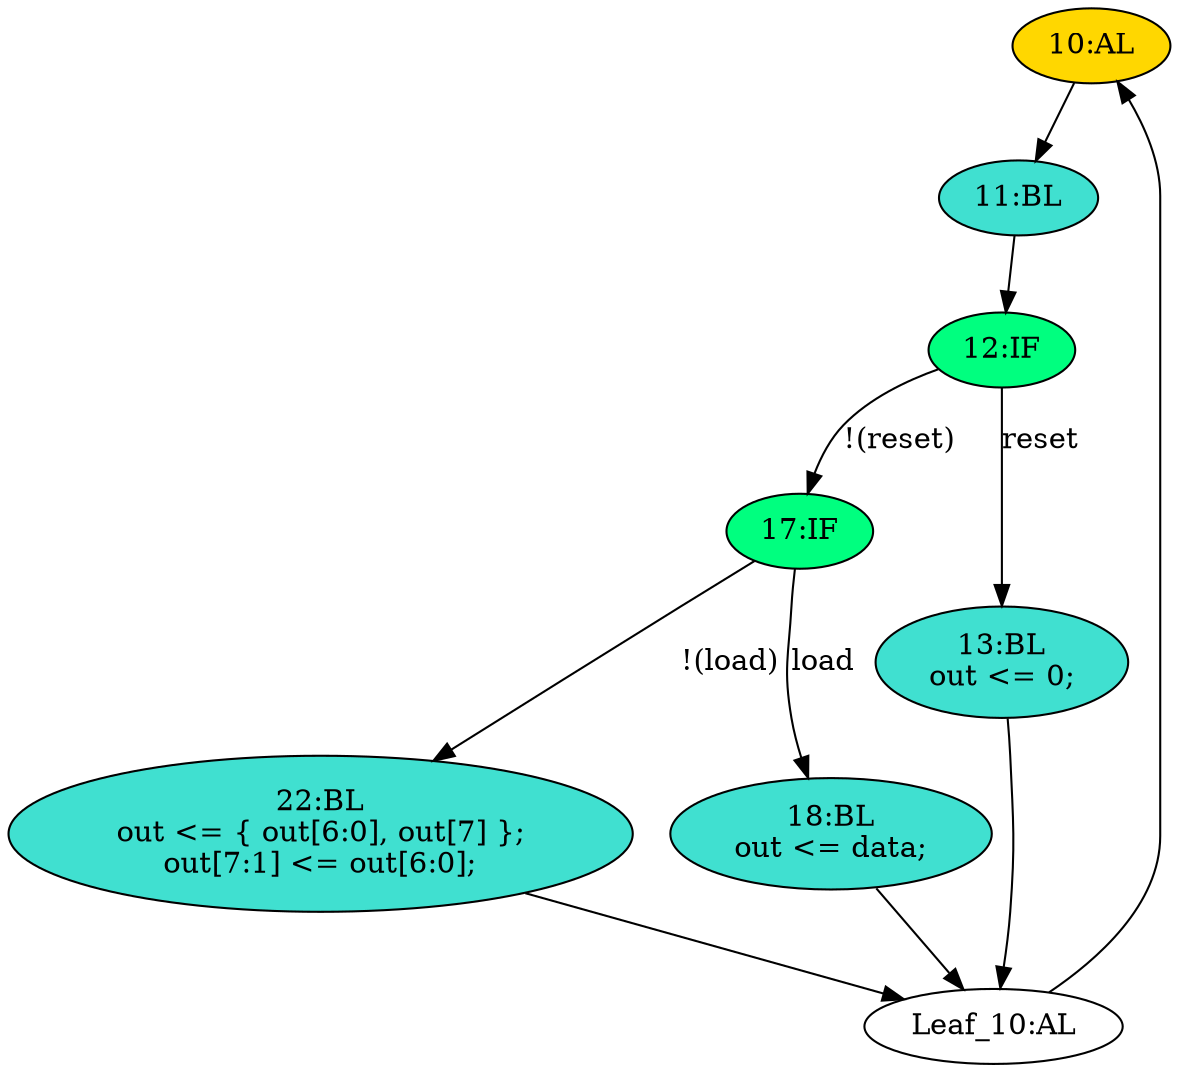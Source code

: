 strict digraph "compose( ,  )" {
	node [label="\N"];
	"10:AL"	[ast="<pyverilog.vparser.ast.Always object at 0x7f9ab3963210>",
		clk_sens=True,
		fillcolor=gold,
		label="10:AL",
		sens="['clk', 'reset']",
		statements="[]",
		style=filled,
		typ=Always,
		use_var="['reset', 'load', 'data', 'out']"];
	"11:BL"	[ast="<pyverilog.vparser.ast.Block object at 0x7f9ab3963890>",
		fillcolor=turquoise,
		label="11:BL",
		statements="[]",
		style=filled,
		typ=Block];
	"10:AL" -> "11:BL"	[cond="[]",
		lineno=None];
	"17:IF"	[ast="<pyverilog.vparser.ast.IfStatement object at 0x7f9ab397d610>",
		fillcolor=springgreen,
		label="17:IF",
		statements="[]",
		style=filled,
		typ=IfStatement];
	"22:BL"	[ast="<pyverilog.vparser.ast.Block object at 0x7f9ab39e0fd0>",
		fillcolor=turquoise,
		label="22:BL
out <= { out[6:0], out[7] };
out[7:1] <= out[6:0];",
		statements="[<pyverilog.vparser.ast.NonblockingSubstitution object at 0x7f9ab3966f50>, <pyverilog.vparser.ast.NonblockingSubstitution object \
at 0x7f9ab39e0f90>]",
		style=filled,
		typ=Block];
	"17:IF" -> "22:BL"	[cond="['load']",
		label="!(load)",
		lineno=17];
	"18:BL"	[ast="<pyverilog.vparser.ast.Block object at 0x7f9ab3971390>",
		fillcolor=turquoise,
		label="18:BL
out <= data;",
		statements="[<pyverilog.vparser.ast.NonblockingSubstitution object at 0x7f9ab397d4d0>]",
		style=filled,
		typ=Block];
	"17:IF" -> "18:BL"	[cond="['load']",
		label=load,
		lineno=17];
	"12:IF"	[ast="<pyverilog.vparser.ast.IfStatement object at 0x7f9ab390ecd0>",
		fillcolor=springgreen,
		label="12:IF",
		statements="[]",
		style=filled,
		typ=IfStatement];
	"12:IF" -> "17:IF"	[cond="['reset']",
		label="!(reset)",
		lineno=12];
	"13:BL"	[ast="<pyverilog.vparser.ast.Block object at 0x7f9ab39633d0>",
		fillcolor=turquoise,
		label="13:BL
out <= 0;",
		statements="[<pyverilog.vparser.ast.NonblockingSubstitution object at 0x7f9ab390ebd0>]",
		style=filled,
		typ=Block];
	"12:IF" -> "13:BL"	[cond="['reset']",
		label=reset,
		lineno=12];
	"Leaf_10:AL"	[def_var="['out']",
		label="Leaf_10:AL"];
	"22:BL" -> "Leaf_10:AL"	[cond="[]",
		lineno=None];
	"11:BL" -> "12:IF"	[cond="[]",
		lineno=None];
	"13:BL" -> "Leaf_10:AL"	[cond="[]",
		lineno=None];
	"18:BL" -> "Leaf_10:AL"	[cond="[]",
		lineno=None];
	"Leaf_10:AL" -> "10:AL";
}
